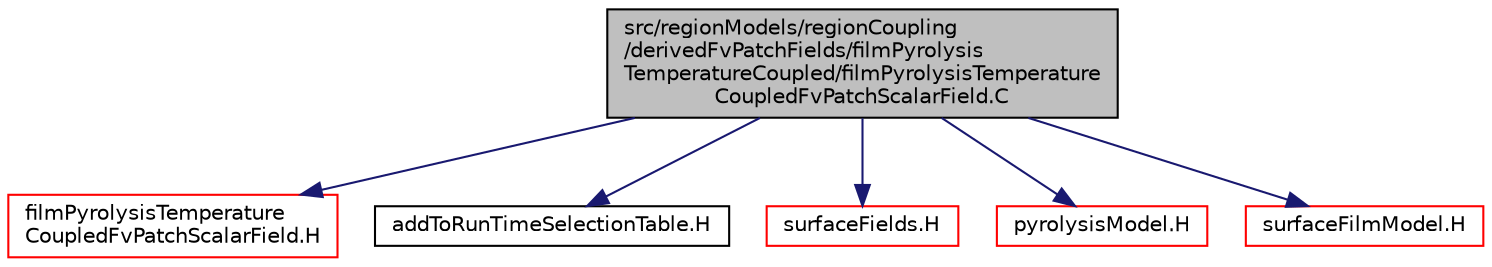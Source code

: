 digraph "src/regionModels/regionCoupling/derivedFvPatchFields/filmPyrolysisTemperatureCoupled/filmPyrolysisTemperatureCoupledFvPatchScalarField.C"
{
  bgcolor="transparent";
  edge [fontname="Helvetica",fontsize="10",labelfontname="Helvetica",labelfontsize="10"];
  node [fontname="Helvetica",fontsize="10",shape=record];
  Node1 [label="src/regionModels/regionCoupling\l/derivedFvPatchFields/filmPyrolysis\lTemperatureCoupled/filmPyrolysisTemperature\lCoupledFvPatchScalarField.C",height=0.2,width=0.4,color="black", fillcolor="grey75", style="filled", fontcolor="black"];
  Node1 -> Node2 [color="midnightblue",fontsize="10",style="solid",fontname="Helvetica"];
  Node2 [label="filmPyrolysisTemperature\lCoupledFvPatchScalarField.H",height=0.2,width=0.4,color="red",URL="$a09460.html"];
  Node1 -> Node3 [color="midnightblue",fontsize="10",style="solid",fontname="Helvetica"];
  Node3 [label="addToRunTimeSelectionTable.H",height=0.2,width=0.4,color="black",URL="$a07839.html",tooltip="Macros for easy insertion into run-time selection tables. "];
  Node1 -> Node4 [color="midnightblue",fontsize="10",style="solid",fontname="Helvetica"];
  Node4 [label="surfaceFields.H",height=0.2,width=0.4,color="red",URL="$a05604.html",tooltip="Foam::surfaceFields. "];
  Node1 -> Node5 [color="midnightblue",fontsize="10",style="solid",fontname="Helvetica"];
  Node5 [label="pyrolysisModel.H",height=0.2,width=0.4,color="red",URL="$a09449.html"];
  Node1 -> Node6 [color="midnightblue",fontsize="10",style="solid",fontname="Helvetica"];
  Node6 [label="surfaceFilmModel.H",height=0.2,width=0.4,color="red",URL="$a09579.html"];
}
